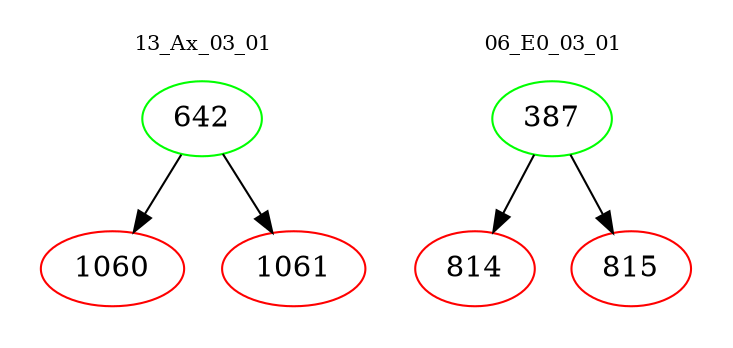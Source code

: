 digraph{
subgraph cluster_0 {
color = white
label = "13_Ax_03_01";
fontsize=10;
T0_642 [label="642", color="green"]
T0_642 -> T0_1060 [color="black"]
T0_1060 [label="1060", color="red"]
T0_642 -> T0_1061 [color="black"]
T0_1061 [label="1061", color="red"]
}
subgraph cluster_1 {
color = white
label = "06_E0_03_01";
fontsize=10;
T1_387 [label="387", color="green"]
T1_387 -> T1_814 [color="black"]
T1_814 [label="814", color="red"]
T1_387 -> T1_815 [color="black"]
T1_815 [label="815", color="red"]
}
}
